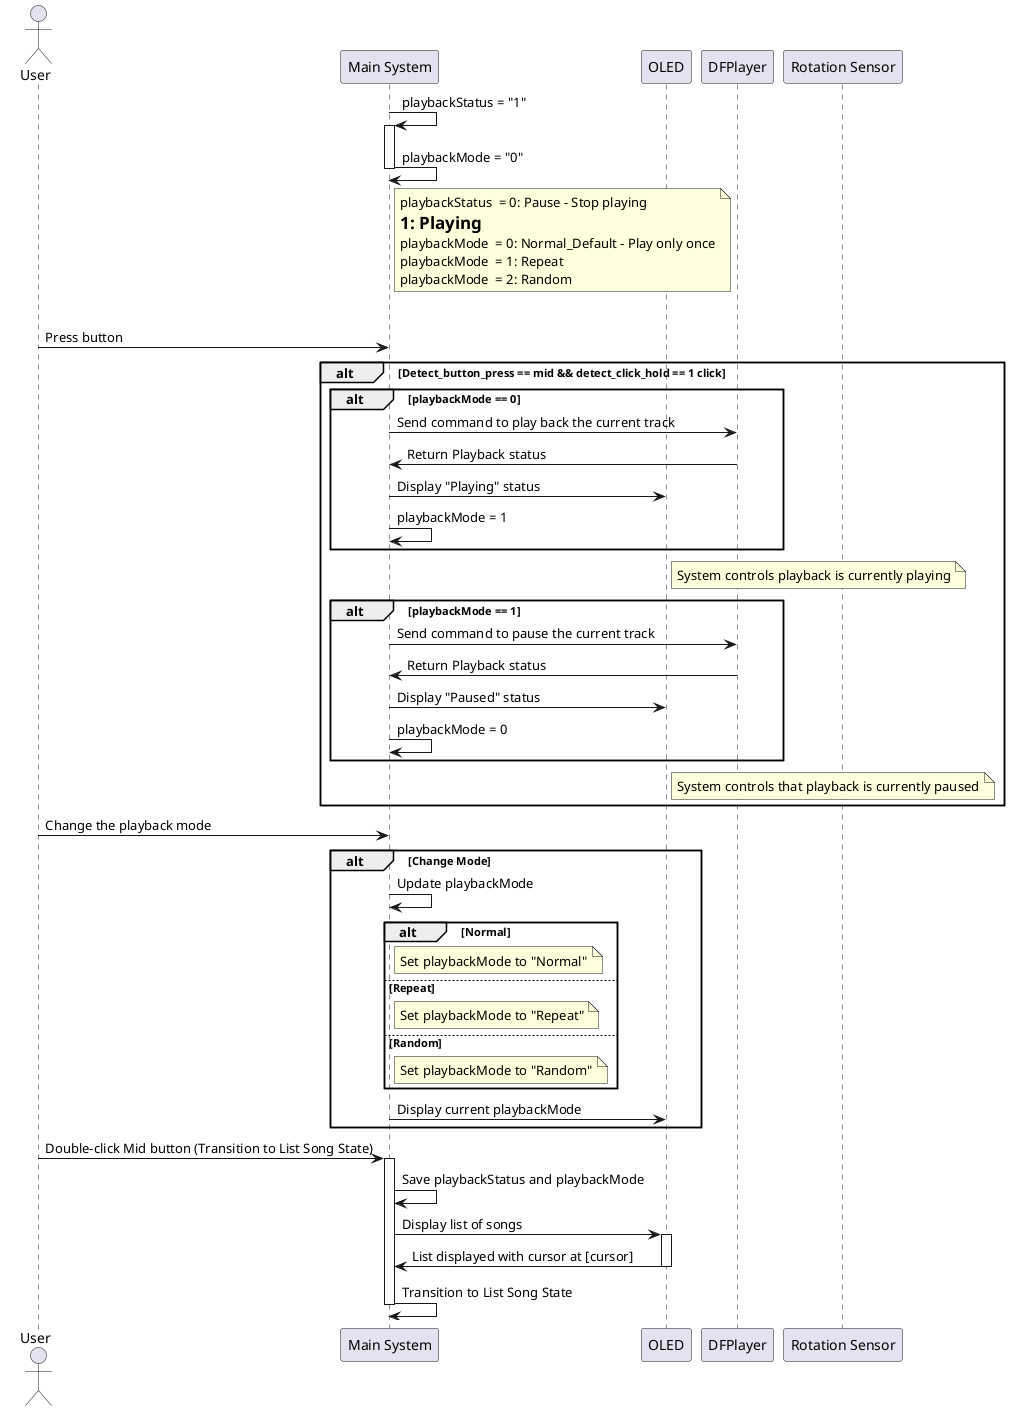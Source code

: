 @startuml system_playing
actor User
participant "Main System" as System_main
participant OLED
participant DFPlayer
participant Rotation_sensor as "Rotation Sensor"


System_main -> System_main: playbackStatus = "1"
activate System_main
System_main -> System_main: playbackMode = "0"
deactivate System_main
note right of System_main
  playbackStatus  = 0: Pause - Stop playing
  = 1: Playing
  playbackMode  = 0: Normal_Default - Play only once
  playbackMode  = 1: Repeat
  playbackMode  = 2: Random
end note


loop system_playing_song_screen

  User -> System_main: Press button
  alt Detect_button_press == mid && detect_click_hold == 1 click
    alt playbackMode == 0
      System_main -> DFPlayer: Send command to play back the current track
      DFPlayer -> System_main: Return Playback status
      System_main -> OLED: Display "Playing" status
      System_main -> System_main: playbackMode = 1
    end
    note right of OLED
      System controls playback is currently playing
    end note

    alt playbackMode == 1
      System_main -> DFPlayer: Send command to pause the current track
      DFPlayer -> System_main: Return Playback status
      System_main -> OLED: Display "Paused" status
      System_main -> System_main: playbackMode = 0
    end
    note right of OLED
      System controls that playback is currently paused
    end note

  end

  User -> System_main: Change the playback mode


  alt Change Mode
    System_main -> System_main: Update playbackMode
    alt Normal
      note right of System_main
        Set playbackMode to "Normal"
      end note
    else Repeat
      note right of System_main
        Set playbackMode to "Repeat"
      end note
    else Random
      note right of System_main
        Set playbackMode to "Random"
      end note
    end
    System_main -> OLED: Display current playbackMode
    deactivate System_main
  end

  User -> System_main: Double-click Mid button (Transition to List Song State)
  activate System_main

  System_main -> System_main: Save playbackStatus and playbackMode
  System_main -> OLED: Display list of songs
  activate OLED
  OLED -> System_main: List displayed with cursor at [cursor]
  deactivate OLED

  System_main -> System_main: Transition to List Song State
  deactivate System_main
  @enduml
